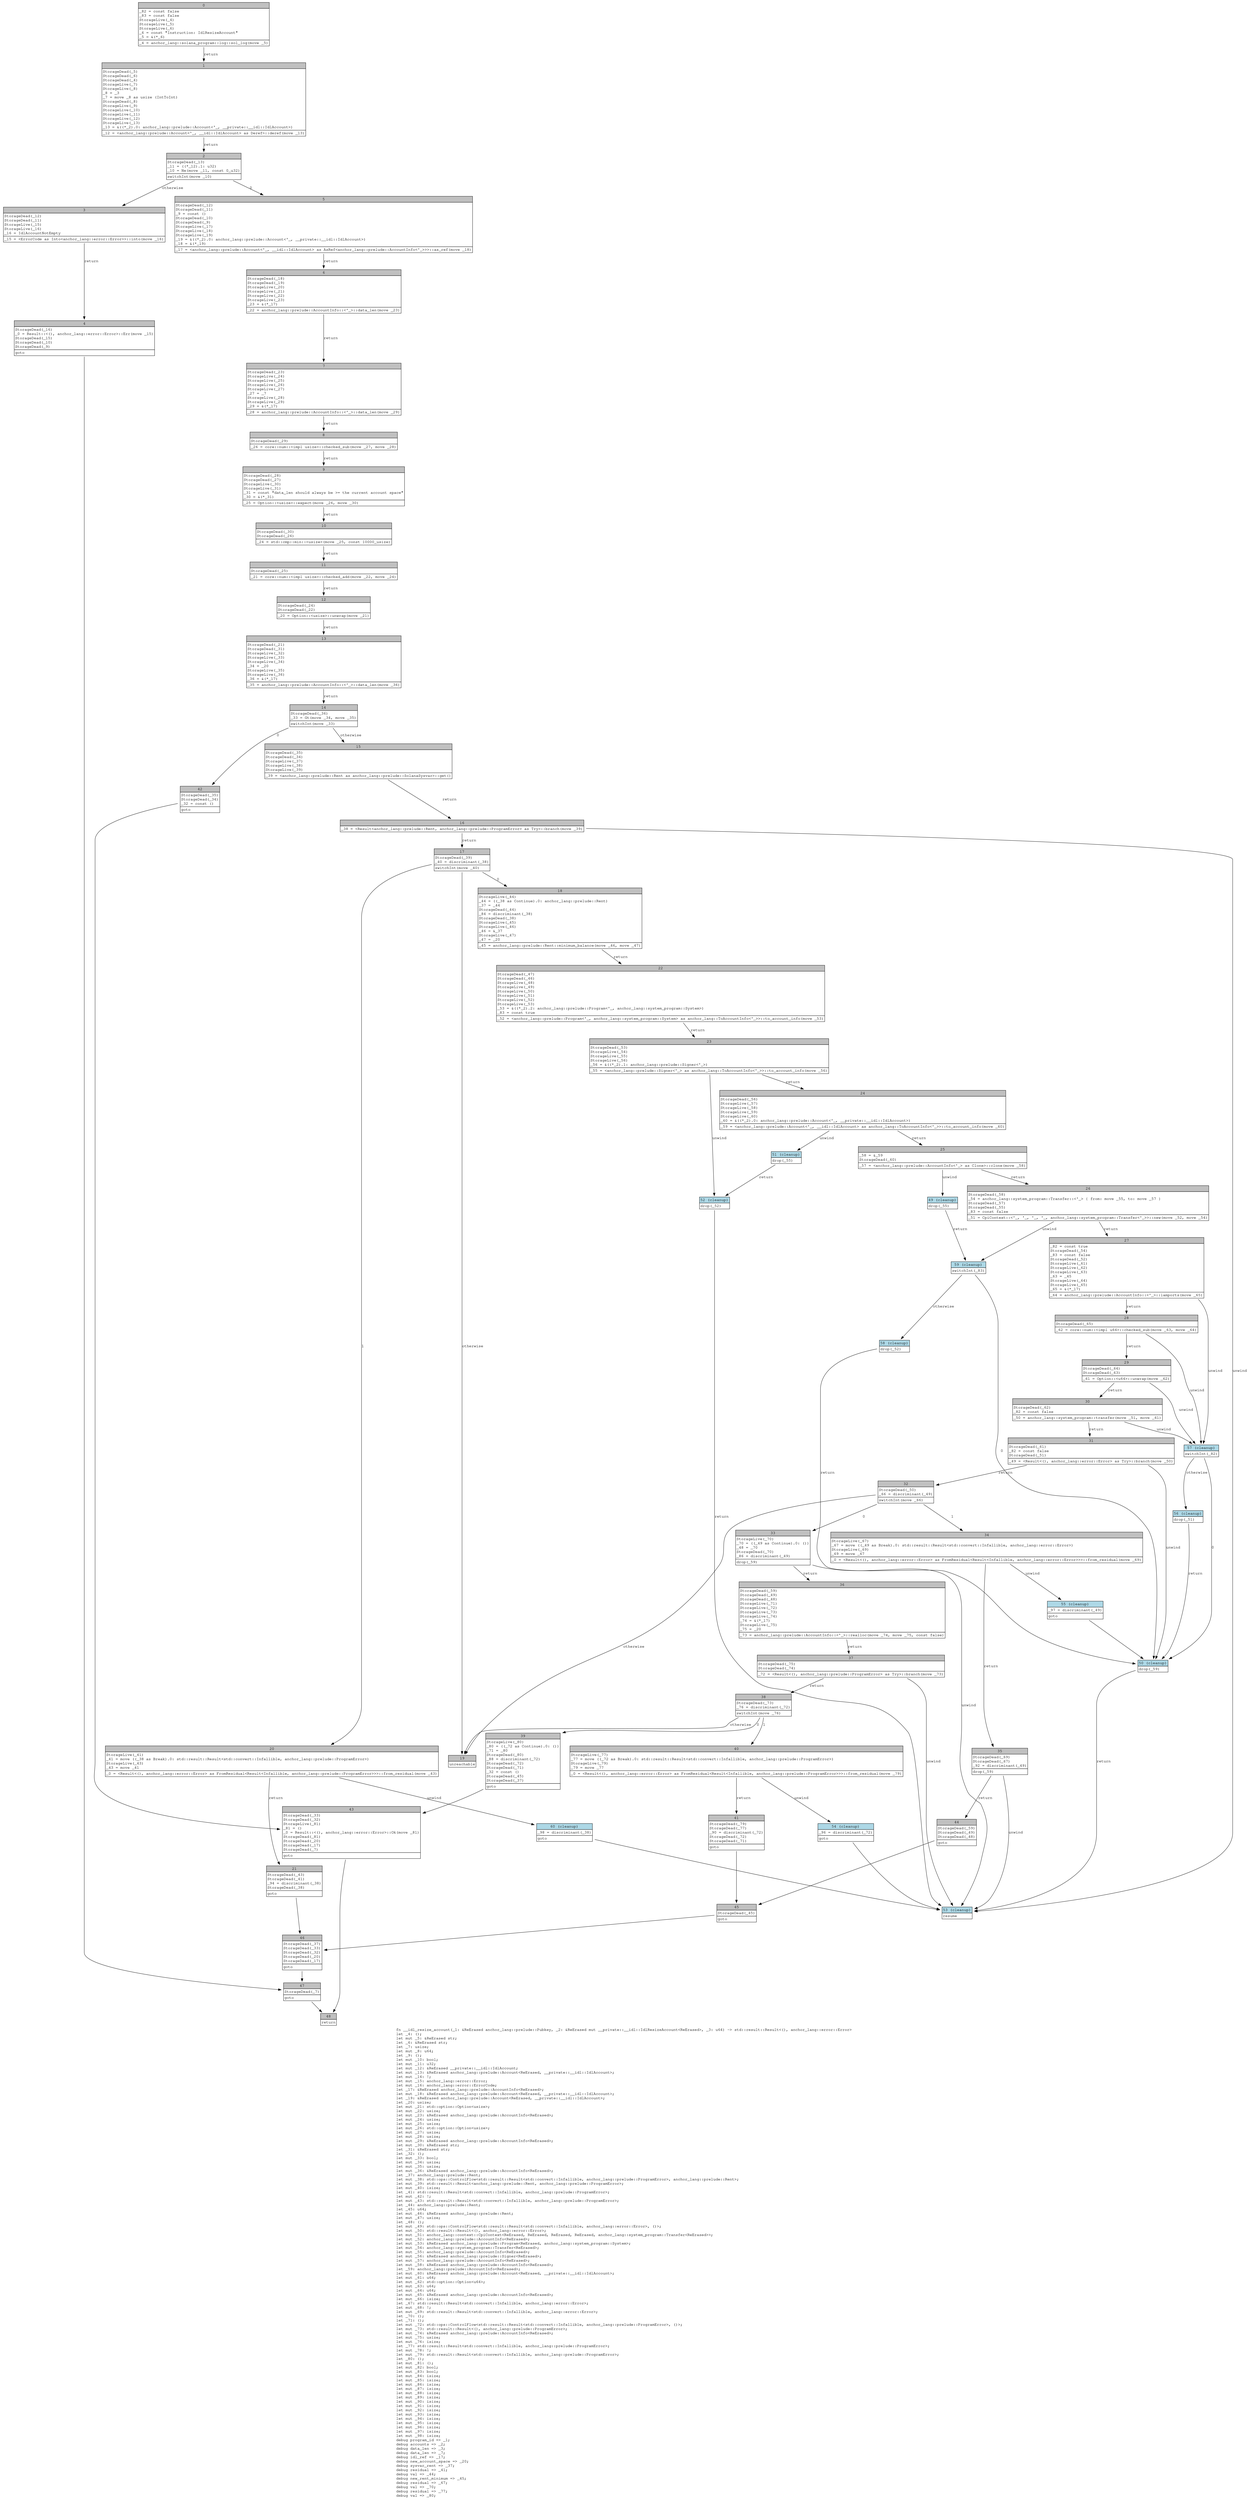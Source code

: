 digraph Mir_0_51 {
    graph [fontname="Courier, monospace"];
    node [fontname="Courier, monospace"];
    edge [fontname="Courier, monospace"];
    label=<fn __idl_resize_account(_1: &amp;ReErased anchor_lang::prelude::Pubkey, _2: &amp;ReErased mut __private::__idl::IdlResizeAccount&lt;ReErased&gt;, _3: u64) -&gt; std::result::Result&lt;(), anchor_lang::error::Error&gt;<br align="left"/>let _4: ();<br align="left"/>let mut _5: &amp;ReErased str;<br align="left"/>let _6: &amp;ReErased str;<br align="left"/>let _7: usize;<br align="left"/>let mut _8: u64;<br align="left"/>let _9: ();<br align="left"/>let mut _10: bool;<br align="left"/>let mut _11: u32;<br align="left"/>let mut _12: &amp;ReErased __private::__idl::IdlAccount;<br align="left"/>let mut _13: &amp;ReErased anchor_lang::prelude::Account&lt;ReErased, __private::__idl::IdlAccount&gt;;<br align="left"/>let mut _14: !;<br align="left"/>let mut _15: anchor_lang::error::Error;<br align="left"/>let mut _16: anchor_lang::error::ErrorCode;<br align="left"/>let _17: &amp;ReErased anchor_lang::prelude::AccountInfo&lt;ReErased&gt;;<br align="left"/>let mut _18: &amp;ReErased anchor_lang::prelude::Account&lt;ReErased, __private::__idl::IdlAccount&gt;;<br align="left"/>let _19: &amp;ReErased anchor_lang::prelude::Account&lt;ReErased, __private::__idl::IdlAccount&gt;;<br align="left"/>let _20: usize;<br align="left"/>let mut _21: std::option::Option&lt;usize&gt;;<br align="left"/>let mut _22: usize;<br align="left"/>let mut _23: &amp;ReErased anchor_lang::prelude::AccountInfo&lt;ReErased&gt;;<br align="left"/>let mut _24: usize;<br align="left"/>let mut _25: usize;<br align="left"/>let mut _26: std::option::Option&lt;usize&gt;;<br align="left"/>let mut _27: usize;<br align="left"/>let mut _28: usize;<br align="left"/>let mut _29: &amp;ReErased anchor_lang::prelude::AccountInfo&lt;ReErased&gt;;<br align="left"/>let mut _30: &amp;ReErased str;<br align="left"/>let _31: &amp;ReErased str;<br align="left"/>let _32: ();<br align="left"/>let mut _33: bool;<br align="left"/>let mut _34: usize;<br align="left"/>let mut _35: usize;<br align="left"/>let mut _36: &amp;ReErased anchor_lang::prelude::AccountInfo&lt;ReErased&gt;;<br align="left"/>let _37: anchor_lang::prelude::Rent;<br align="left"/>let mut _38: std::ops::ControlFlow&lt;std::result::Result&lt;std::convert::Infallible, anchor_lang::prelude::ProgramError&gt;, anchor_lang::prelude::Rent&gt;;<br align="left"/>let mut _39: std::result::Result&lt;anchor_lang::prelude::Rent, anchor_lang::prelude::ProgramError&gt;;<br align="left"/>let mut _40: isize;<br align="left"/>let _41: std::result::Result&lt;std::convert::Infallible, anchor_lang::prelude::ProgramError&gt;;<br align="left"/>let mut _42: !;<br align="left"/>let mut _43: std::result::Result&lt;std::convert::Infallible, anchor_lang::prelude::ProgramError&gt;;<br align="left"/>let _44: anchor_lang::prelude::Rent;<br align="left"/>let _45: u64;<br align="left"/>let mut _46: &amp;ReErased anchor_lang::prelude::Rent;<br align="left"/>let mut _47: usize;<br align="left"/>let _48: ();<br align="left"/>let mut _49: std::ops::ControlFlow&lt;std::result::Result&lt;std::convert::Infallible, anchor_lang::error::Error&gt;, ()&gt;;<br align="left"/>let mut _50: std::result::Result&lt;(), anchor_lang::error::Error&gt;;<br align="left"/>let mut _51: anchor_lang::context::CpiContext&lt;ReErased, ReErased, ReErased, ReErased, anchor_lang::system_program::Transfer&lt;ReErased&gt;&gt;;<br align="left"/>let mut _52: anchor_lang::prelude::AccountInfo&lt;ReErased&gt;;<br align="left"/>let mut _53: &amp;ReErased anchor_lang::prelude::Program&lt;ReErased, anchor_lang::system_program::System&gt;;<br align="left"/>let mut _54: anchor_lang::system_program::Transfer&lt;ReErased&gt;;<br align="left"/>let mut _55: anchor_lang::prelude::AccountInfo&lt;ReErased&gt;;<br align="left"/>let mut _56: &amp;ReErased anchor_lang::prelude::Signer&lt;ReErased&gt;;<br align="left"/>let mut _57: anchor_lang::prelude::AccountInfo&lt;ReErased&gt;;<br align="left"/>let mut _58: &amp;ReErased anchor_lang::prelude::AccountInfo&lt;ReErased&gt;;<br align="left"/>let _59: anchor_lang::prelude::AccountInfo&lt;ReErased&gt;;<br align="left"/>let mut _60: &amp;ReErased anchor_lang::prelude::Account&lt;ReErased, __private::__idl::IdlAccount&gt;;<br align="left"/>let mut _61: u64;<br align="left"/>let mut _62: std::option::Option&lt;u64&gt;;<br align="left"/>let mut _63: u64;<br align="left"/>let mut _64: u64;<br align="left"/>let mut _65: &amp;ReErased anchor_lang::prelude::AccountInfo&lt;ReErased&gt;;<br align="left"/>let mut _66: isize;<br align="left"/>let _67: std::result::Result&lt;std::convert::Infallible, anchor_lang::error::Error&gt;;<br align="left"/>let mut _68: !;<br align="left"/>let mut _69: std::result::Result&lt;std::convert::Infallible, anchor_lang::error::Error&gt;;<br align="left"/>let _70: ();<br align="left"/>let _71: ();<br align="left"/>let mut _72: std::ops::ControlFlow&lt;std::result::Result&lt;std::convert::Infallible, anchor_lang::prelude::ProgramError&gt;, ()&gt;;<br align="left"/>let mut _73: std::result::Result&lt;(), anchor_lang::prelude::ProgramError&gt;;<br align="left"/>let mut _74: &amp;ReErased anchor_lang::prelude::AccountInfo&lt;ReErased&gt;;<br align="left"/>let mut _75: usize;<br align="left"/>let mut _76: isize;<br align="left"/>let _77: std::result::Result&lt;std::convert::Infallible, anchor_lang::prelude::ProgramError&gt;;<br align="left"/>let mut _78: !;<br align="left"/>let mut _79: std::result::Result&lt;std::convert::Infallible, anchor_lang::prelude::ProgramError&gt;;<br align="left"/>let _80: ();<br align="left"/>let mut _81: ();<br align="left"/>let mut _82: bool;<br align="left"/>let mut _83: bool;<br align="left"/>let mut _84: isize;<br align="left"/>let mut _85: isize;<br align="left"/>let mut _86: isize;<br align="left"/>let mut _87: isize;<br align="left"/>let mut _88: isize;<br align="left"/>let mut _89: isize;<br align="left"/>let mut _90: isize;<br align="left"/>let mut _91: isize;<br align="left"/>let mut _92: isize;<br align="left"/>let mut _93: isize;<br align="left"/>let mut _94: isize;<br align="left"/>let mut _95: isize;<br align="left"/>let mut _96: isize;<br align="left"/>let mut _97: isize;<br align="left"/>let mut _98: isize;<br align="left"/>debug program_id =&gt; _1;<br align="left"/>debug accounts =&gt; _2;<br align="left"/>debug data_len =&gt; _3;<br align="left"/>debug data_len =&gt; _7;<br align="left"/>debug idl_ref =&gt; _17;<br align="left"/>debug new_account_space =&gt; _20;<br align="left"/>debug sysvar_rent =&gt; _37;<br align="left"/>debug residual =&gt; _41;<br align="left"/>debug val =&gt; _44;<br align="left"/>debug new_rent_minimum =&gt; _45;<br align="left"/>debug residual =&gt; _67;<br align="left"/>debug val =&gt; _70;<br align="left"/>debug residual =&gt; _77;<br align="left"/>debug val =&gt; _80;<br align="left"/>>;
    bb0__0_51 [shape="none", label=<<table border="0" cellborder="1" cellspacing="0"><tr><td bgcolor="gray" align="center" colspan="1">0</td></tr><tr><td align="left" balign="left">_82 = const false<br/>_83 = const false<br/>StorageLive(_4)<br/>StorageLive(_5)<br/>StorageLive(_6)<br/>_6 = const &quot;Instruction: IdlResizeAccount&quot;<br/>_5 = &amp;(*_6)<br/></td></tr><tr><td align="left">_4 = anchor_lang::solana_program::log::sol_log(move _5)</td></tr></table>>];
    bb1__0_51 [shape="none", label=<<table border="0" cellborder="1" cellspacing="0"><tr><td bgcolor="gray" align="center" colspan="1">1</td></tr><tr><td align="left" balign="left">StorageDead(_5)<br/>StorageDead(_6)<br/>StorageDead(_4)<br/>StorageLive(_7)<br/>StorageLive(_8)<br/>_8 = _3<br/>_7 = move _8 as usize (IntToInt)<br/>StorageDead(_8)<br/>StorageLive(_9)<br/>StorageLive(_10)<br/>StorageLive(_11)<br/>StorageLive(_12)<br/>StorageLive(_13)<br/>_13 = &amp;((*_2).0: anchor_lang::prelude::Account&lt;'_, __private::__idl::IdlAccount&gt;)<br/></td></tr><tr><td align="left">_12 = &lt;anchor_lang::prelude::Account&lt;'_, __idl::IdlAccount&gt; as Deref&gt;::deref(move _13)</td></tr></table>>];
    bb2__0_51 [shape="none", label=<<table border="0" cellborder="1" cellspacing="0"><tr><td bgcolor="gray" align="center" colspan="1">2</td></tr><tr><td align="left" balign="left">StorageDead(_13)<br/>_11 = ((*_12).1: u32)<br/>_10 = Ne(move _11, const 0_u32)<br/></td></tr><tr><td align="left">switchInt(move _10)</td></tr></table>>];
    bb3__0_51 [shape="none", label=<<table border="0" cellborder="1" cellspacing="0"><tr><td bgcolor="gray" align="center" colspan="1">3</td></tr><tr><td align="left" balign="left">StorageDead(_12)<br/>StorageDead(_11)<br/>StorageLive(_15)<br/>StorageLive(_16)<br/>_16 = IdlAccountNotEmpty<br/></td></tr><tr><td align="left">_15 = &lt;ErrorCode as Into&lt;anchor_lang::error::Error&gt;&gt;::into(move _16)</td></tr></table>>];
    bb4__0_51 [shape="none", label=<<table border="0" cellborder="1" cellspacing="0"><tr><td bgcolor="gray" align="center" colspan="1">4</td></tr><tr><td align="left" balign="left">StorageDead(_16)<br/>_0 = Result::&lt;(), anchor_lang::error::Error&gt;::Err(move _15)<br/>StorageDead(_15)<br/>StorageDead(_10)<br/>StorageDead(_9)<br/></td></tr><tr><td align="left">goto</td></tr></table>>];
    bb5__0_51 [shape="none", label=<<table border="0" cellborder="1" cellspacing="0"><tr><td bgcolor="gray" align="center" colspan="1">5</td></tr><tr><td align="left" balign="left">StorageDead(_12)<br/>StorageDead(_11)<br/>_9 = const ()<br/>StorageDead(_10)<br/>StorageDead(_9)<br/>StorageLive(_17)<br/>StorageLive(_18)<br/>StorageLive(_19)<br/>_19 = &amp;((*_2).0: anchor_lang::prelude::Account&lt;'_, __private::__idl::IdlAccount&gt;)<br/>_18 = &amp;(*_19)<br/></td></tr><tr><td align="left">_17 = &lt;anchor_lang::prelude::Account&lt;'_, __idl::IdlAccount&gt; as AsRef&lt;anchor_lang::prelude::AccountInfo&lt;'_&gt;&gt;&gt;::as_ref(move _18)</td></tr></table>>];
    bb6__0_51 [shape="none", label=<<table border="0" cellborder="1" cellspacing="0"><tr><td bgcolor="gray" align="center" colspan="1">6</td></tr><tr><td align="left" balign="left">StorageDead(_18)<br/>StorageDead(_19)<br/>StorageLive(_20)<br/>StorageLive(_21)<br/>StorageLive(_22)<br/>StorageLive(_23)<br/>_23 = &amp;(*_17)<br/></td></tr><tr><td align="left">_22 = anchor_lang::prelude::AccountInfo::&lt;'_&gt;::data_len(move _23)</td></tr></table>>];
    bb7__0_51 [shape="none", label=<<table border="0" cellborder="1" cellspacing="0"><tr><td bgcolor="gray" align="center" colspan="1">7</td></tr><tr><td align="left" balign="left">StorageDead(_23)<br/>StorageLive(_24)<br/>StorageLive(_25)<br/>StorageLive(_26)<br/>StorageLive(_27)<br/>_27 = _7<br/>StorageLive(_28)<br/>StorageLive(_29)<br/>_29 = &amp;(*_17)<br/></td></tr><tr><td align="left">_28 = anchor_lang::prelude::AccountInfo::&lt;'_&gt;::data_len(move _29)</td></tr></table>>];
    bb8__0_51 [shape="none", label=<<table border="0" cellborder="1" cellspacing="0"><tr><td bgcolor="gray" align="center" colspan="1">8</td></tr><tr><td align="left" balign="left">StorageDead(_29)<br/></td></tr><tr><td align="left">_26 = core::num::&lt;impl usize&gt;::checked_sub(move _27, move _28)</td></tr></table>>];
    bb9__0_51 [shape="none", label=<<table border="0" cellborder="1" cellspacing="0"><tr><td bgcolor="gray" align="center" colspan="1">9</td></tr><tr><td align="left" balign="left">StorageDead(_28)<br/>StorageDead(_27)<br/>StorageLive(_30)<br/>StorageLive(_31)<br/>_31 = const &quot;data_len should always be &gt;= the current account space&quot;<br/>_30 = &amp;(*_31)<br/></td></tr><tr><td align="left">_25 = Option::&lt;usize&gt;::expect(move _26, move _30)</td></tr></table>>];
    bb10__0_51 [shape="none", label=<<table border="0" cellborder="1" cellspacing="0"><tr><td bgcolor="gray" align="center" colspan="1">10</td></tr><tr><td align="left" balign="left">StorageDead(_30)<br/>StorageDead(_26)<br/></td></tr><tr><td align="left">_24 = std::cmp::min::&lt;usize&gt;(move _25, const 10000_usize)</td></tr></table>>];
    bb11__0_51 [shape="none", label=<<table border="0" cellborder="1" cellspacing="0"><tr><td bgcolor="gray" align="center" colspan="1">11</td></tr><tr><td align="left" balign="left">StorageDead(_25)<br/></td></tr><tr><td align="left">_21 = core::num::&lt;impl usize&gt;::checked_add(move _22, move _24)</td></tr></table>>];
    bb12__0_51 [shape="none", label=<<table border="0" cellborder="1" cellspacing="0"><tr><td bgcolor="gray" align="center" colspan="1">12</td></tr><tr><td align="left" balign="left">StorageDead(_24)<br/>StorageDead(_22)<br/></td></tr><tr><td align="left">_20 = Option::&lt;usize&gt;::unwrap(move _21)</td></tr></table>>];
    bb13__0_51 [shape="none", label=<<table border="0" cellborder="1" cellspacing="0"><tr><td bgcolor="gray" align="center" colspan="1">13</td></tr><tr><td align="left" balign="left">StorageDead(_21)<br/>StorageDead(_31)<br/>StorageLive(_32)<br/>StorageLive(_33)<br/>StorageLive(_34)<br/>_34 = _20<br/>StorageLive(_35)<br/>StorageLive(_36)<br/>_36 = &amp;(*_17)<br/></td></tr><tr><td align="left">_35 = anchor_lang::prelude::AccountInfo::&lt;'_&gt;::data_len(move _36)</td></tr></table>>];
    bb14__0_51 [shape="none", label=<<table border="0" cellborder="1" cellspacing="0"><tr><td bgcolor="gray" align="center" colspan="1">14</td></tr><tr><td align="left" balign="left">StorageDead(_36)<br/>_33 = Gt(move _34, move _35)<br/></td></tr><tr><td align="left">switchInt(move _33)</td></tr></table>>];
    bb15__0_51 [shape="none", label=<<table border="0" cellborder="1" cellspacing="0"><tr><td bgcolor="gray" align="center" colspan="1">15</td></tr><tr><td align="left" balign="left">StorageDead(_35)<br/>StorageDead(_34)<br/>StorageLive(_37)<br/>StorageLive(_38)<br/>StorageLive(_39)<br/></td></tr><tr><td align="left">_39 = &lt;anchor_lang::prelude::Rent as anchor_lang::prelude::SolanaSysvar&gt;::get()</td></tr></table>>];
    bb16__0_51 [shape="none", label=<<table border="0" cellborder="1" cellspacing="0"><tr><td bgcolor="gray" align="center" colspan="1">16</td></tr><tr><td align="left">_38 = &lt;Result&lt;anchor_lang::prelude::Rent, anchor_lang::prelude::ProgramError&gt; as Try&gt;::branch(move _39)</td></tr></table>>];
    bb17__0_51 [shape="none", label=<<table border="0" cellborder="1" cellspacing="0"><tr><td bgcolor="gray" align="center" colspan="1">17</td></tr><tr><td align="left" balign="left">StorageDead(_39)<br/>_40 = discriminant(_38)<br/></td></tr><tr><td align="left">switchInt(move _40)</td></tr></table>>];
    bb18__0_51 [shape="none", label=<<table border="0" cellborder="1" cellspacing="0"><tr><td bgcolor="gray" align="center" colspan="1">18</td></tr><tr><td align="left" balign="left">StorageLive(_44)<br/>_44 = ((_38 as Continue).0: anchor_lang::prelude::Rent)<br/>_37 = _44<br/>StorageDead(_44)<br/>_84 = discriminant(_38)<br/>StorageDead(_38)<br/>StorageLive(_45)<br/>StorageLive(_46)<br/>_46 = &amp;_37<br/>StorageLive(_47)<br/>_47 = _20<br/></td></tr><tr><td align="left">_45 = anchor_lang::prelude::Rent::minimum_balance(move _46, move _47)</td></tr></table>>];
    bb19__0_51 [shape="none", label=<<table border="0" cellborder="1" cellspacing="0"><tr><td bgcolor="gray" align="center" colspan="1">19</td></tr><tr><td align="left">unreachable</td></tr></table>>];
    bb20__0_51 [shape="none", label=<<table border="0" cellborder="1" cellspacing="0"><tr><td bgcolor="gray" align="center" colspan="1">20</td></tr><tr><td align="left" balign="left">StorageLive(_41)<br/>_41 = move ((_38 as Break).0: std::result::Result&lt;std::convert::Infallible, anchor_lang::prelude::ProgramError&gt;)<br/>StorageLive(_43)<br/>_43 = move _41<br/></td></tr><tr><td align="left">_0 = &lt;Result&lt;(), anchor_lang::error::Error&gt; as FromResidual&lt;Result&lt;Infallible, anchor_lang::prelude::ProgramError&gt;&gt;&gt;::from_residual(move _43)</td></tr></table>>];
    bb21__0_51 [shape="none", label=<<table border="0" cellborder="1" cellspacing="0"><tr><td bgcolor="gray" align="center" colspan="1">21</td></tr><tr><td align="left" balign="left">StorageDead(_43)<br/>StorageDead(_41)<br/>_94 = discriminant(_38)<br/>StorageDead(_38)<br/></td></tr><tr><td align="left">goto</td></tr></table>>];
    bb22__0_51 [shape="none", label=<<table border="0" cellborder="1" cellspacing="0"><tr><td bgcolor="gray" align="center" colspan="1">22</td></tr><tr><td align="left" balign="left">StorageDead(_47)<br/>StorageDead(_46)<br/>StorageLive(_48)<br/>StorageLive(_49)<br/>StorageLive(_50)<br/>StorageLive(_51)<br/>StorageLive(_52)<br/>StorageLive(_53)<br/>_53 = &amp;((*_2).2: anchor_lang::prelude::Program&lt;'_, anchor_lang::system_program::System&gt;)<br/>_83 = const true<br/></td></tr><tr><td align="left">_52 = &lt;anchor_lang::prelude::Program&lt;'_, anchor_lang::system_program::System&gt; as anchor_lang::ToAccountInfo&lt;'_&gt;&gt;::to_account_info(move _53)</td></tr></table>>];
    bb23__0_51 [shape="none", label=<<table border="0" cellborder="1" cellspacing="0"><tr><td bgcolor="gray" align="center" colspan="1">23</td></tr><tr><td align="left" balign="left">StorageDead(_53)<br/>StorageLive(_54)<br/>StorageLive(_55)<br/>StorageLive(_56)<br/>_56 = &amp;((*_2).1: anchor_lang::prelude::Signer&lt;'_&gt;)<br/></td></tr><tr><td align="left">_55 = &lt;anchor_lang::prelude::Signer&lt;'_&gt; as anchor_lang::ToAccountInfo&lt;'_&gt;&gt;::to_account_info(move _56)</td></tr></table>>];
    bb24__0_51 [shape="none", label=<<table border="0" cellborder="1" cellspacing="0"><tr><td bgcolor="gray" align="center" colspan="1">24</td></tr><tr><td align="left" balign="left">StorageDead(_56)<br/>StorageLive(_57)<br/>StorageLive(_58)<br/>StorageLive(_59)<br/>StorageLive(_60)<br/>_60 = &amp;((*_2).0: anchor_lang::prelude::Account&lt;'_, __private::__idl::IdlAccount&gt;)<br/></td></tr><tr><td align="left">_59 = &lt;anchor_lang::prelude::Account&lt;'_, __idl::IdlAccount&gt; as anchor_lang::ToAccountInfo&lt;'_&gt;&gt;::to_account_info(move _60)</td></tr></table>>];
    bb25__0_51 [shape="none", label=<<table border="0" cellborder="1" cellspacing="0"><tr><td bgcolor="gray" align="center" colspan="1">25</td></tr><tr><td align="left" balign="left">_58 = &amp;_59<br/>StorageDead(_60)<br/></td></tr><tr><td align="left">_57 = &lt;anchor_lang::prelude::AccountInfo&lt;'_&gt; as Clone&gt;::clone(move _58)</td></tr></table>>];
    bb26__0_51 [shape="none", label=<<table border="0" cellborder="1" cellspacing="0"><tr><td bgcolor="gray" align="center" colspan="1">26</td></tr><tr><td align="left" balign="left">StorageDead(_58)<br/>_54 = anchor_lang::system_program::Transfer::&lt;'_&gt; { from: move _55, to: move _57 }<br/>StorageDead(_57)<br/>StorageDead(_55)<br/>_83 = const false<br/></td></tr><tr><td align="left">_51 = CpiContext::&lt;'_, '_, '_, '_, anchor_lang::system_program::Transfer&lt;'_&gt;&gt;::new(move _52, move _54)</td></tr></table>>];
    bb27__0_51 [shape="none", label=<<table border="0" cellborder="1" cellspacing="0"><tr><td bgcolor="gray" align="center" colspan="1">27</td></tr><tr><td align="left" balign="left">_82 = const true<br/>StorageDead(_54)<br/>_83 = const false<br/>StorageDead(_52)<br/>StorageLive(_61)<br/>StorageLive(_62)<br/>StorageLive(_63)<br/>_63 = _45<br/>StorageLive(_64)<br/>StorageLive(_65)<br/>_65 = &amp;(*_17)<br/></td></tr><tr><td align="left">_64 = anchor_lang::prelude::AccountInfo::&lt;'_&gt;::lamports(move _65)</td></tr></table>>];
    bb28__0_51 [shape="none", label=<<table border="0" cellborder="1" cellspacing="0"><tr><td bgcolor="gray" align="center" colspan="1">28</td></tr><tr><td align="left" balign="left">StorageDead(_65)<br/></td></tr><tr><td align="left">_62 = core::num::&lt;impl u64&gt;::checked_sub(move _63, move _64)</td></tr></table>>];
    bb29__0_51 [shape="none", label=<<table border="0" cellborder="1" cellspacing="0"><tr><td bgcolor="gray" align="center" colspan="1">29</td></tr><tr><td align="left" balign="left">StorageDead(_64)<br/>StorageDead(_63)<br/></td></tr><tr><td align="left">_61 = Option::&lt;u64&gt;::unwrap(move _62)</td></tr></table>>];
    bb30__0_51 [shape="none", label=<<table border="0" cellborder="1" cellspacing="0"><tr><td bgcolor="gray" align="center" colspan="1">30</td></tr><tr><td align="left" balign="left">StorageDead(_62)<br/>_82 = const false<br/></td></tr><tr><td align="left">_50 = anchor_lang::system_program::transfer(move _51, move _61)</td></tr></table>>];
    bb31__0_51 [shape="none", label=<<table border="0" cellborder="1" cellspacing="0"><tr><td bgcolor="gray" align="center" colspan="1">31</td></tr><tr><td align="left" balign="left">StorageDead(_61)<br/>_82 = const false<br/>StorageDead(_51)<br/></td></tr><tr><td align="left">_49 = &lt;Result&lt;(), anchor_lang::error::Error&gt; as Try&gt;::branch(move _50)</td></tr></table>>];
    bb32__0_51 [shape="none", label=<<table border="0" cellborder="1" cellspacing="0"><tr><td bgcolor="gray" align="center" colspan="1">32</td></tr><tr><td align="left" balign="left">StorageDead(_50)<br/>_66 = discriminant(_49)<br/></td></tr><tr><td align="left">switchInt(move _66)</td></tr></table>>];
    bb33__0_51 [shape="none", label=<<table border="0" cellborder="1" cellspacing="0"><tr><td bgcolor="gray" align="center" colspan="1">33</td></tr><tr><td align="left" balign="left">StorageLive(_70)<br/>_70 = ((_49 as Continue).0: ())<br/>_48 = _70<br/>StorageDead(_70)<br/>_86 = discriminant(_49)<br/></td></tr><tr><td align="left">drop(_59)</td></tr></table>>];
    bb34__0_51 [shape="none", label=<<table border="0" cellborder="1" cellspacing="0"><tr><td bgcolor="gray" align="center" colspan="1">34</td></tr><tr><td align="left" balign="left">StorageLive(_67)<br/>_67 = move ((_49 as Break).0: std::result::Result&lt;std::convert::Infallible, anchor_lang::error::Error&gt;)<br/>StorageLive(_69)<br/>_69 = move _67<br/></td></tr><tr><td align="left">_0 = &lt;Result&lt;(), anchor_lang::error::Error&gt; as FromResidual&lt;Result&lt;Infallible, anchor_lang::error::Error&gt;&gt;&gt;::from_residual(move _69)</td></tr></table>>];
    bb35__0_51 [shape="none", label=<<table border="0" cellborder="1" cellspacing="0"><tr><td bgcolor="gray" align="center" colspan="1">35</td></tr><tr><td align="left" balign="left">StorageDead(_69)<br/>StorageDead(_67)<br/>_92 = discriminant(_49)<br/></td></tr><tr><td align="left">drop(_59)</td></tr></table>>];
    bb36__0_51 [shape="none", label=<<table border="0" cellborder="1" cellspacing="0"><tr><td bgcolor="gray" align="center" colspan="1">36</td></tr><tr><td align="left" balign="left">StorageDead(_59)<br/>StorageDead(_49)<br/>StorageDead(_48)<br/>StorageLive(_71)<br/>StorageLive(_72)<br/>StorageLive(_73)<br/>StorageLive(_74)<br/>_74 = &amp;(*_17)<br/>StorageLive(_75)<br/>_75 = _20<br/></td></tr><tr><td align="left">_73 = anchor_lang::prelude::AccountInfo::&lt;'_&gt;::realloc(move _74, move _75, const false)</td></tr></table>>];
    bb37__0_51 [shape="none", label=<<table border="0" cellborder="1" cellspacing="0"><tr><td bgcolor="gray" align="center" colspan="1">37</td></tr><tr><td align="left" balign="left">StorageDead(_75)<br/>StorageDead(_74)<br/></td></tr><tr><td align="left">_72 = &lt;Result&lt;(), anchor_lang::prelude::ProgramError&gt; as Try&gt;::branch(move _73)</td></tr></table>>];
    bb38__0_51 [shape="none", label=<<table border="0" cellborder="1" cellspacing="0"><tr><td bgcolor="gray" align="center" colspan="1">38</td></tr><tr><td align="left" balign="left">StorageDead(_73)<br/>_76 = discriminant(_72)<br/></td></tr><tr><td align="left">switchInt(move _76)</td></tr></table>>];
    bb39__0_51 [shape="none", label=<<table border="0" cellborder="1" cellspacing="0"><tr><td bgcolor="gray" align="center" colspan="1">39</td></tr><tr><td align="left" balign="left">StorageLive(_80)<br/>_80 = ((_72 as Continue).0: ())<br/>_71 = _80<br/>StorageDead(_80)<br/>_88 = discriminant(_72)<br/>StorageDead(_72)<br/>StorageDead(_71)<br/>_32 = const ()<br/>StorageDead(_45)<br/>StorageDead(_37)<br/></td></tr><tr><td align="left">goto</td></tr></table>>];
    bb40__0_51 [shape="none", label=<<table border="0" cellborder="1" cellspacing="0"><tr><td bgcolor="gray" align="center" colspan="1">40</td></tr><tr><td align="left" balign="left">StorageLive(_77)<br/>_77 = move ((_72 as Break).0: std::result::Result&lt;std::convert::Infallible, anchor_lang::prelude::ProgramError&gt;)<br/>StorageLive(_79)<br/>_79 = move _77<br/></td></tr><tr><td align="left">_0 = &lt;Result&lt;(), anchor_lang::error::Error&gt; as FromResidual&lt;Result&lt;Infallible, anchor_lang::prelude::ProgramError&gt;&gt;&gt;::from_residual(move _79)</td></tr></table>>];
    bb41__0_51 [shape="none", label=<<table border="0" cellborder="1" cellspacing="0"><tr><td bgcolor="gray" align="center" colspan="1">41</td></tr><tr><td align="left" balign="left">StorageDead(_79)<br/>StorageDead(_77)<br/>_90 = discriminant(_72)<br/>StorageDead(_72)<br/>StorageDead(_71)<br/></td></tr><tr><td align="left">goto</td></tr></table>>];
    bb42__0_51 [shape="none", label=<<table border="0" cellborder="1" cellspacing="0"><tr><td bgcolor="gray" align="center" colspan="1">42</td></tr><tr><td align="left" balign="left">StorageDead(_35)<br/>StorageDead(_34)<br/>_32 = const ()<br/></td></tr><tr><td align="left">goto</td></tr></table>>];
    bb43__0_51 [shape="none", label=<<table border="0" cellborder="1" cellspacing="0"><tr><td bgcolor="gray" align="center" colspan="1">43</td></tr><tr><td align="left" balign="left">StorageDead(_33)<br/>StorageDead(_32)<br/>StorageLive(_81)<br/>_81 = ()<br/>_0 = Result::&lt;(), anchor_lang::error::Error&gt;::Ok(move _81)<br/>StorageDead(_81)<br/>StorageDead(_20)<br/>StorageDead(_17)<br/>StorageDead(_7)<br/></td></tr><tr><td align="left">goto</td></tr></table>>];
    bb44__0_51 [shape="none", label=<<table border="0" cellborder="1" cellspacing="0"><tr><td bgcolor="gray" align="center" colspan="1">44</td></tr><tr><td align="left" balign="left">StorageDead(_59)<br/>StorageDead(_49)<br/>StorageDead(_48)<br/></td></tr><tr><td align="left">goto</td></tr></table>>];
    bb45__0_51 [shape="none", label=<<table border="0" cellborder="1" cellspacing="0"><tr><td bgcolor="gray" align="center" colspan="1">45</td></tr><tr><td align="left" balign="left">StorageDead(_45)<br/></td></tr><tr><td align="left">goto</td></tr></table>>];
    bb46__0_51 [shape="none", label=<<table border="0" cellborder="1" cellspacing="0"><tr><td bgcolor="gray" align="center" colspan="1">46</td></tr><tr><td align="left" balign="left">StorageDead(_37)<br/>StorageDead(_33)<br/>StorageDead(_32)<br/>StorageDead(_20)<br/>StorageDead(_17)<br/></td></tr><tr><td align="left">goto</td></tr></table>>];
    bb47__0_51 [shape="none", label=<<table border="0" cellborder="1" cellspacing="0"><tr><td bgcolor="gray" align="center" colspan="1">47</td></tr><tr><td align="left" balign="left">StorageDead(_7)<br/></td></tr><tr><td align="left">goto</td></tr></table>>];
    bb48__0_51 [shape="none", label=<<table border="0" cellborder="1" cellspacing="0"><tr><td bgcolor="gray" align="center" colspan="1">48</td></tr><tr><td align="left">return</td></tr></table>>];
    bb49__0_51 [shape="none", label=<<table border="0" cellborder="1" cellspacing="0"><tr><td bgcolor="lightblue" align="center" colspan="1">49 (cleanup)</td></tr><tr><td align="left">drop(_55)</td></tr></table>>];
    bb50__0_51 [shape="none", label=<<table border="0" cellborder="1" cellspacing="0"><tr><td bgcolor="lightblue" align="center" colspan="1">50 (cleanup)</td></tr><tr><td align="left">drop(_59)</td></tr></table>>];
    bb51__0_51 [shape="none", label=<<table border="0" cellborder="1" cellspacing="0"><tr><td bgcolor="lightblue" align="center" colspan="1">51 (cleanup)</td></tr><tr><td align="left">drop(_55)</td></tr></table>>];
    bb52__0_51 [shape="none", label=<<table border="0" cellborder="1" cellspacing="0"><tr><td bgcolor="lightblue" align="center" colspan="1">52 (cleanup)</td></tr><tr><td align="left">drop(_52)</td></tr></table>>];
    bb53__0_51 [shape="none", label=<<table border="0" cellborder="1" cellspacing="0"><tr><td bgcolor="lightblue" align="center" colspan="1">53 (cleanup)</td></tr><tr><td align="left">resume</td></tr></table>>];
    bb54__0_51 [shape="none", label=<<table border="0" cellborder="1" cellspacing="0"><tr><td bgcolor="lightblue" align="center" colspan="1">54 (cleanup)</td></tr><tr><td align="left" balign="left">_96 = discriminant(_72)<br/></td></tr><tr><td align="left">goto</td></tr></table>>];
    bb55__0_51 [shape="none", label=<<table border="0" cellborder="1" cellspacing="0"><tr><td bgcolor="lightblue" align="center" colspan="1">55 (cleanup)</td></tr><tr><td align="left" balign="left">_97 = discriminant(_49)<br/></td></tr><tr><td align="left">goto</td></tr></table>>];
    bb56__0_51 [shape="none", label=<<table border="0" cellborder="1" cellspacing="0"><tr><td bgcolor="lightblue" align="center" colspan="1">56 (cleanup)</td></tr><tr><td align="left">drop(_51)</td></tr></table>>];
    bb57__0_51 [shape="none", label=<<table border="0" cellborder="1" cellspacing="0"><tr><td bgcolor="lightblue" align="center" colspan="1">57 (cleanup)</td></tr><tr><td align="left">switchInt(_82)</td></tr></table>>];
    bb58__0_51 [shape="none", label=<<table border="0" cellborder="1" cellspacing="0"><tr><td bgcolor="lightblue" align="center" colspan="1">58 (cleanup)</td></tr><tr><td align="left">drop(_52)</td></tr></table>>];
    bb59__0_51 [shape="none", label=<<table border="0" cellborder="1" cellspacing="0"><tr><td bgcolor="lightblue" align="center" colspan="1">59 (cleanup)</td></tr><tr><td align="left">switchInt(_83)</td></tr></table>>];
    bb60__0_51 [shape="none", label=<<table border="0" cellborder="1" cellspacing="0"><tr><td bgcolor="lightblue" align="center" colspan="1">60 (cleanup)</td></tr><tr><td align="left" balign="left">_98 = discriminant(_38)<br/></td></tr><tr><td align="left">goto</td></tr></table>>];
    bb0__0_51 -> bb1__0_51 [label="return"];
    bb1__0_51 -> bb2__0_51 [label="return"];
    bb2__0_51 -> bb5__0_51 [label="0"];
    bb2__0_51 -> bb3__0_51 [label="otherwise"];
    bb3__0_51 -> bb4__0_51 [label="return"];
    bb4__0_51 -> bb47__0_51 [label=""];
    bb5__0_51 -> bb6__0_51 [label="return"];
    bb6__0_51 -> bb7__0_51 [label="return"];
    bb7__0_51 -> bb8__0_51 [label="return"];
    bb8__0_51 -> bb9__0_51 [label="return"];
    bb9__0_51 -> bb10__0_51 [label="return"];
    bb10__0_51 -> bb11__0_51 [label="return"];
    bb11__0_51 -> bb12__0_51 [label="return"];
    bb12__0_51 -> bb13__0_51 [label="return"];
    bb13__0_51 -> bb14__0_51 [label="return"];
    bb14__0_51 -> bb42__0_51 [label="0"];
    bb14__0_51 -> bb15__0_51 [label="otherwise"];
    bb15__0_51 -> bb16__0_51 [label="return"];
    bb16__0_51 -> bb17__0_51 [label="return"];
    bb16__0_51 -> bb53__0_51 [label="unwind"];
    bb17__0_51 -> bb18__0_51 [label="0"];
    bb17__0_51 -> bb20__0_51 [label="1"];
    bb17__0_51 -> bb19__0_51 [label="otherwise"];
    bb18__0_51 -> bb22__0_51 [label="return"];
    bb20__0_51 -> bb21__0_51 [label="return"];
    bb20__0_51 -> bb60__0_51 [label="unwind"];
    bb21__0_51 -> bb46__0_51 [label=""];
    bb22__0_51 -> bb23__0_51 [label="return"];
    bb23__0_51 -> bb24__0_51 [label="return"];
    bb23__0_51 -> bb52__0_51 [label="unwind"];
    bb24__0_51 -> bb25__0_51 [label="return"];
    bb24__0_51 -> bb51__0_51 [label="unwind"];
    bb25__0_51 -> bb26__0_51 [label="return"];
    bb25__0_51 -> bb49__0_51 [label="unwind"];
    bb26__0_51 -> bb27__0_51 [label="return"];
    bb26__0_51 -> bb59__0_51 [label="unwind"];
    bb27__0_51 -> bb28__0_51 [label="return"];
    bb27__0_51 -> bb57__0_51 [label="unwind"];
    bb28__0_51 -> bb29__0_51 [label="return"];
    bb28__0_51 -> bb57__0_51 [label="unwind"];
    bb29__0_51 -> bb30__0_51 [label="return"];
    bb29__0_51 -> bb57__0_51 [label="unwind"];
    bb30__0_51 -> bb31__0_51 [label="return"];
    bb30__0_51 -> bb57__0_51 [label="unwind"];
    bb31__0_51 -> bb32__0_51 [label="return"];
    bb31__0_51 -> bb50__0_51 [label="unwind"];
    bb32__0_51 -> bb33__0_51 [label="0"];
    bb32__0_51 -> bb34__0_51 [label="1"];
    bb32__0_51 -> bb19__0_51 [label="otherwise"];
    bb33__0_51 -> bb36__0_51 [label="return"];
    bb33__0_51 -> bb53__0_51 [label="unwind"];
    bb34__0_51 -> bb35__0_51 [label="return"];
    bb34__0_51 -> bb55__0_51 [label="unwind"];
    bb35__0_51 -> bb44__0_51 [label="return"];
    bb35__0_51 -> bb53__0_51 [label="unwind"];
    bb36__0_51 -> bb37__0_51 [label="return"];
    bb37__0_51 -> bb38__0_51 [label="return"];
    bb37__0_51 -> bb53__0_51 [label="unwind"];
    bb38__0_51 -> bb39__0_51 [label="0"];
    bb38__0_51 -> bb40__0_51 [label="1"];
    bb38__0_51 -> bb19__0_51 [label="otherwise"];
    bb39__0_51 -> bb43__0_51 [label=""];
    bb40__0_51 -> bb41__0_51 [label="return"];
    bb40__0_51 -> bb54__0_51 [label="unwind"];
    bb41__0_51 -> bb45__0_51 [label=""];
    bb42__0_51 -> bb43__0_51 [label=""];
    bb43__0_51 -> bb48__0_51 [label=""];
    bb44__0_51 -> bb45__0_51 [label=""];
    bb45__0_51 -> bb46__0_51 [label=""];
    bb46__0_51 -> bb47__0_51 [label=""];
    bb47__0_51 -> bb48__0_51 [label=""];
    bb49__0_51 -> bb59__0_51 [label="return"];
    bb50__0_51 -> bb53__0_51 [label="return"];
    bb51__0_51 -> bb52__0_51 [label="return"];
    bb52__0_51 -> bb53__0_51 [label="return"];
    bb54__0_51 -> bb53__0_51 [label=""];
    bb55__0_51 -> bb50__0_51 [label=""];
    bb56__0_51 -> bb50__0_51 [label="return"];
    bb57__0_51 -> bb50__0_51 [label="0"];
    bb57__0_51 -> bb56__0_51 [label="otherwise"];
    bb58__0_51 -> bb50__0_51 [label="return"];
    bb59__0_51 -> bb50__0_51 [label="0"];
    bb59__0_51 -> bb58__0_51 [label="otherwise"];
    bb60__0_51 -> bb53__0_51 [label=""];
}
